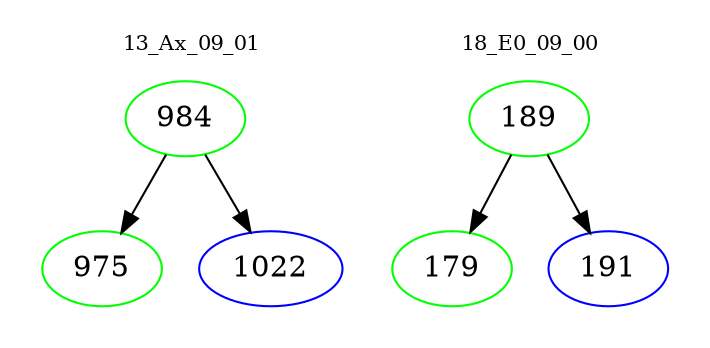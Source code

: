 digraph{
subgraph cluster_0 {
color = white
label = "13_Ax_09_01";
fontsize=10;
T0_984 [label="984", color="green"]
T0_984 -> T0_975 [color="black"]
T0_975 [label="975", color="green"]
T0_984 -> T0_1022 [color="black"]
T0_1022 [label="1022", color="blue"]
}
subgraph cluster_1 {
color = white
label = "18_E0_09_00";
fontsize=10;
T1_189 [label="189", color="green"]
T1_189 -> T1_179 [color="black"]
T1_179 [label="179", color="green"]
T1_189 -> T1_191 [color="black"]
T1_191 [label="191", color="blue"]
}
}
